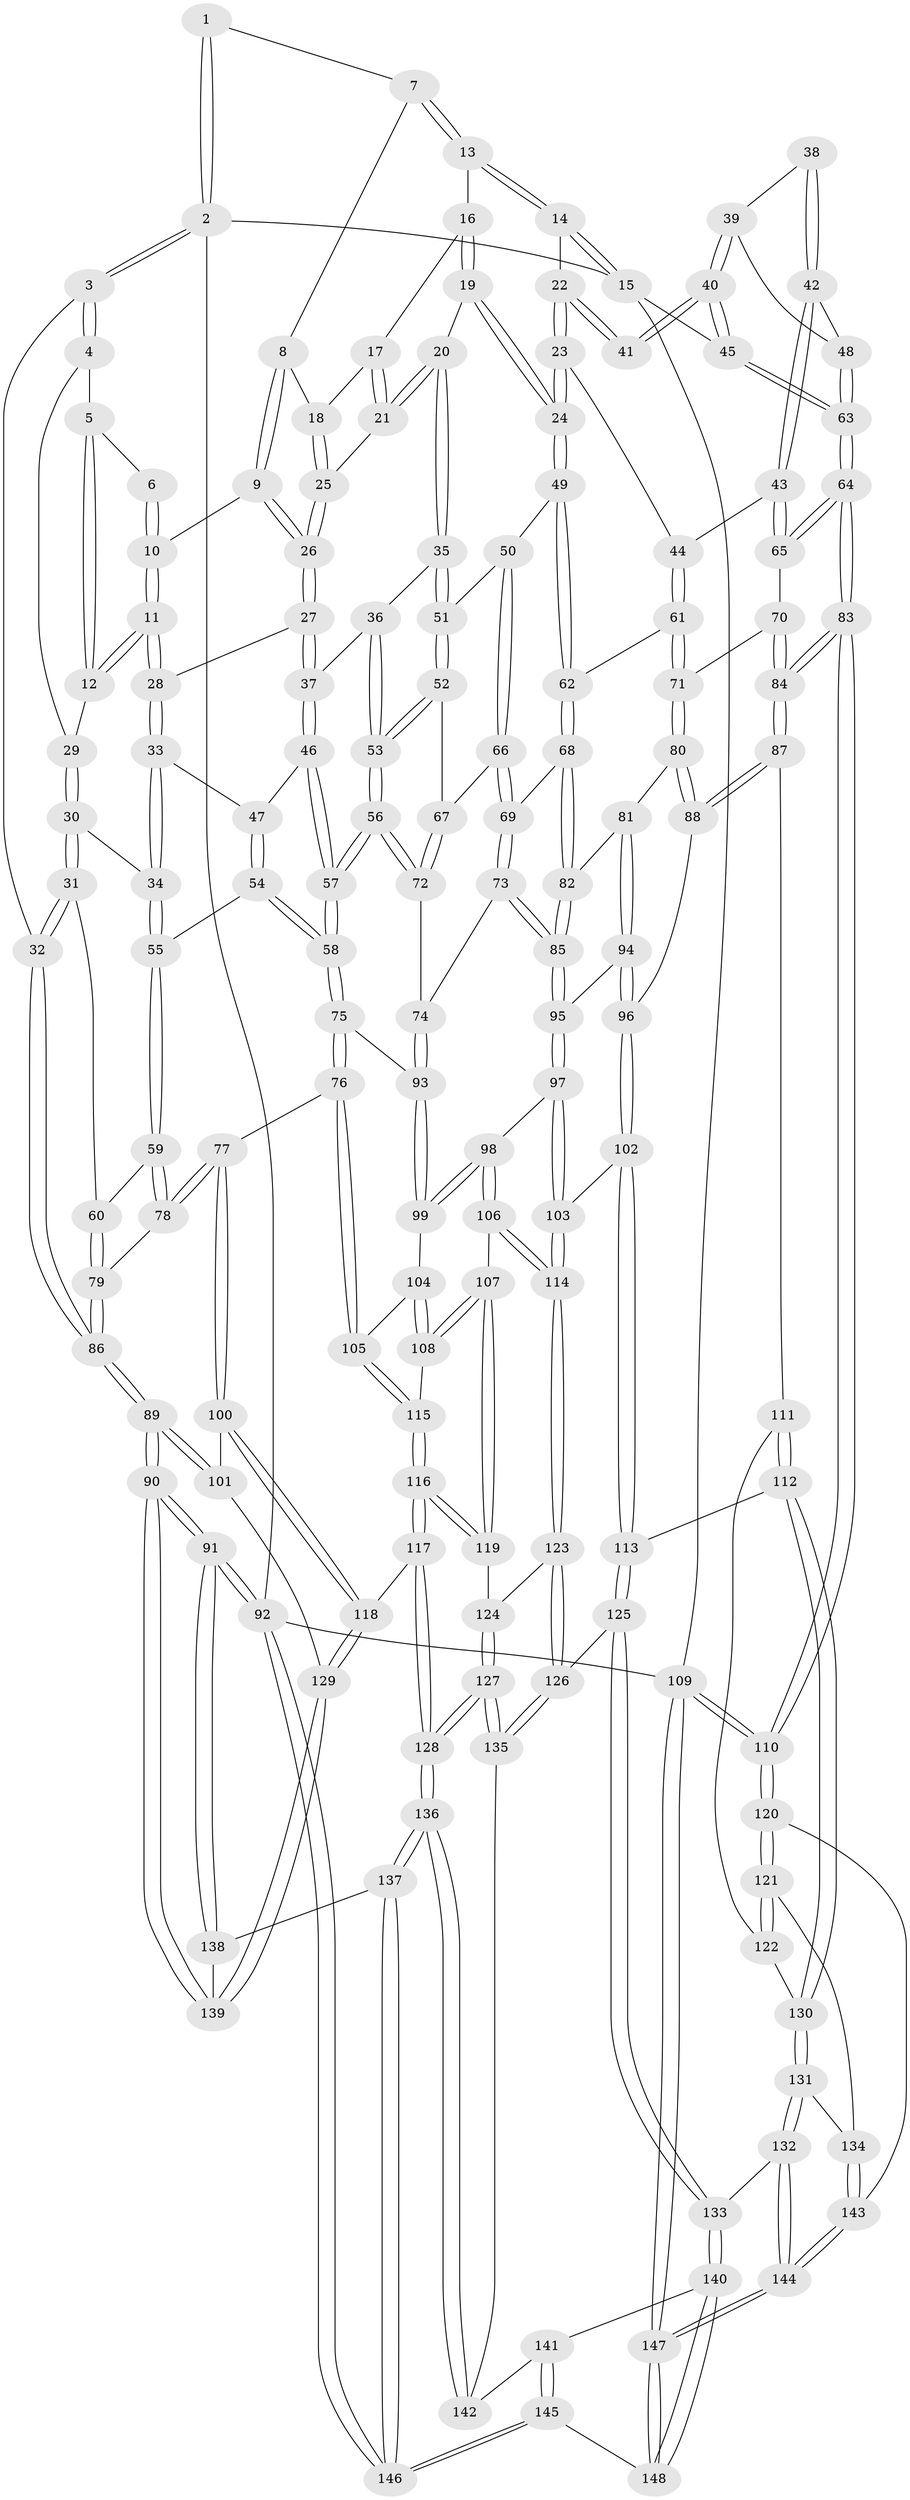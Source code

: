 // Generated by graph-tools (version 1.1) at 2025/00/03/09/25 05:00:49]
// undirected, 148 vertices, 367 edges
graph export_dot {
graph [start="1"]
  node [color=gray90,style=filled];
  1 [pos="+0.23517242709023975+0"];
  2 [pos="+0+0"];
  3 [pos="+0+0.16727014531750845"];
  4 [pos="+0.08123809263323803+0.07627718349970726"];
  5 [pos="+0.20625470460416134+0"];
  6 [pos="+0.22542615449601722+0"];
  7 [pos="+0.42123891436250316+0"];
  8 [pos="+0.3340675454641743+0.08427884799412169"];
  9 [pos="+0.3174890417561586+0.09299924263558806"];
  10 [pos="+0.2991423246904751+0.0899993610662213"];
  11 [pos="+0.21316502524083253+0.1321473140477512"];
  12 [pos="+0.20495186586833153+0.12647583029675852"];
  13 [pos="+0.5566837591581826+0"];
  14 [pos="+0.9762242578777367+0"];
  15 [pos="+1+0"];
  16 [pos="+0.5563253336349812+0"];
  17 [pos="+0.4986191812704839+0"];
  18 [pos="+0.37899005762096605+0.09844212995664157"];
  19 [pos="+0.6259445744661495+0.18340011124603972"];
  20 [pos="+0.5213801280684954+0.21109992140003236"];
  21 [pos="+0.4476377405896025+0.14799450786999574"];
  22 [pos="+0.858548314426447+0.105946998980008"];
  23 [pos="+0.7546236903779912+0.22331884608549063"];
  24 [pos="+0.6857018472386326+0.2333796379937939"];
  25 [pos="+0.39407763665877227+0.16013986540650105"];
  26 [pos="+0.3487146424337834+0.20562297084845008"];
  27 [pos="+0.34821583013353313+0.20657625618011954"];
  28 [pos="+0.23800497151192246+0.17726191496779412"];
  29 [pos="+0.1703974549400027+0.13184104185985174"];
  30 [pos="+0.09474467764186312+0.21062015753451147"];
  31 [pos="+0+0.19883553585539188"];
  32 [pos="+0+0.19055257252180788"];
  33 [pos="+0.2151563263232426+0.2369719768491622"];
  34 [pos="+0.17535636304105812+0.2930502919903501"];
  35 [pos="+0.4829729786367855+0.25653966590950167"];
  36 [pos="+0.46746228552925934+0.2645978624886924"];
  37 [pos="+0.36421842532672133+0.26507386457495236"];
  38 [pos="+0.9212079924619156+0.17697421856323117"];
  39 [pos="+0.9676655620520748+0.2570404227101776"];
  40 [pos="+1+0.22589736339313682"];
  41 [pos="+0.9203508801638215+0.17409771094550275"];
  42 [pos="+0.904272441933692+0.31818673420803884"];
  43 [pos="+0.8926132075581227+0.3234531361671615"];
  44 [pos="+0.8121111490114337+0.2844294436167168"];
  45 [pos="+1+0.22631563995026355"];
  46 [pos="+0.3620804276599018+0.26951228953635364"];
  47 [pos="+0.323677291307511+0.28777590625435256"];
  48 [pos="+0.9191574366895049+0.3148060587636668"];
  49 [pos="+0.6831790136570138+0.2409527215730581"];
  50 [pos="+0.635508462344283+0.30677328220411915"];
  51 [pos="+0.5255374121804087+0.3156789687611037"];
  52 [pos="+0.5182339765460445+0.3651927386326092"];
  53 [pos="+0.46806173240302396+0.3894521680054105"];
  54 [pos="+0.28683214838678855+0.3164220132541069"];
  55 [pos="+0.1787880729763867+0.35894707081104255"];
  56 [pos="+0.4100451364492914+0.46570028636328636"];
  57 [pos="+0.4086454502946586+0.4662182402496607"];
  58 [pos="+0.377617010130006+0.4968993831992443"];
  59 [pos="+0.17529938396246397+0.36743669222472847"];
  60 [pos="+0.004980736163163424+0.3246106139857587"];
  61 [pos="+0.7867308740242828+0.4271071586861855"];
  62 [pos="+0.7296194468848082+0.41940730921355884"];
  63 [pos="+1+0.4255783181938076"];
  64 [pos="+1+0.4933012773609373"];
  65 [pos="+0.894862765325335+0.3865550834950946"];
  66 [pos="+0.6091996794725463+0.3667462258216851"];
  67 [pos="+0.590528452380898+0.3756819177103465"];
  68 [pos="+0.6898936535026594+0.4516422367544594"];
  69 [pos="+0.6608120190089167+0.45591256772702005"];
  70 [pos="+0.8680541964196761+0.4400354988027156"];
  71 [pos="+0.8304627090626272+0.46371384512637065"];
  72 [pos="+0.5341228387769533+0.47967208922657506"];
  73 [pos="+0.6153607603565633+0.5121665684020876"];
  74 [pos="+0.5750834199606257+0.5059963771751266"];
  75 [pos="+0.3711230546822695+0.5046589444585475"];
  76 [pos="+0.3289094358260749+0.5375719187567024"];
  77 [pos="+0.22752526965165612+0.5125227709850619"];
  78 [pos="+0.19262875161052856+0.4830632388904049"];
  79 [pos="+0.07474078831315147+0.503846358021035"];
  80 [pos="+0.8252680780258307+0.5012123502690622"];
  81 [pos="+0.7469481855406487+0.5336789646346158"];
  82 [pos="+0.7347592852472457+0.5171519343188389"];
  83 [pos="+1+0.5753002091438508"];
  84 [pos="+1+0.575064533735025"];
  85 [pos="+0.6167606147818484+0.5147735110359777"];
  86 [pos="+0+0.6120318038200833"];
  87 [pos="+0.9124370313223116+0.6089980769725287"];
  88 [pos="+0.879574016910869+0.5915598170370968"];
  89 [pos="+0+0.6813902866179229"];
  90 [pos="+0+1"];
  91 [pos="+0+1"];
  92 [pos="+0+1"];
  93 [pos="+0.5319908839297336+0.5996762850022422"];
  94 [pos="+0.7215473247350116+0.5766135413311607"];
  95 [pos="+0.6458081168199713+0.5713533191971908"];
  96 [pos="+0.7558121007859525+0.6352969106973643"];
  97 [pos="+0.6148634935279644+0.6380836699186698"];
  98 [pos="+0.5609101638508212+0.6355721681447918"];
  99 [pos="+0.5372984298075754+0.6142699053690887"];
  100 [pos="+0.13755124025552254+0.6756722558765471"];
  101 [pos="+0+0.7093392293003723"];
  102 [pos="+0.7385906060620874+0.7030056702285242"];
  103 [pos="+0.6302702754806211+0.6672738651630756"];
  104 [pos="+0.5042536674008025+0.62926702709607"];
  105 [pos="+0.33419530950608173+0.5601801068388409"];
  106 [pos="+0.5175626141448051+0.7064672717144449"];
  107 [pos="+0.4839965521857475+0.7154419054035693"];
  108 [pos="+0.459070465507311+0.6793070417623267"];
  109 [pos="+1+1"];
  110 [pos="+1+0.8247046606017885"];
  111 [pos="+0.8793400638548011+0.6882977902199083"];
  112 [pos="+0.7902579182492584+0.7679519214656312"];
  113 [pos="+0.7586973117389377+0.754503824041748"];
  114 [pos="+0.5949060643005989+0.7489972835317565"];
  115 [pos="+0.34014189365203923+0.5955496285135059"];
  116 [pos="+0.3115288627731966+0.7335969520757244"];
  117 [pos="+0.2792505210229693+0.790446881709647"];
  118 [pos="+0.24548103286109593+0.7932074059958488"];
  119 [pos="+0.46916014913679854+0.7553922108950514"];
  120 [pos="+1+0.8282996865222493"];
  121 [pos="+1+0.805777688140626"];
  122 [pos="+0.9640622982389548+0.788011981854459"];
  123 [pos="+0.6101102698489139+0.8152206565026597"];
  124 [pos="+0.4706235539312683+0.762926588326369"];
  125 [pos="+0.6589032571131117+0.8174457515543236"];
  126 [pos="+0.6151871897906116+0.8241520803127523"];
  127 [pos="+0.4374781706999417+0.887925417685951"];
  128 [pos="+0.39193940788435694+0.9328865173650627"];
  129 [pos="+0.1582795803674459+0.855071163909742"];
  130 [pos="+0.8143113716484217+0.8031304778236573"];
  131 [pos="+0.8232138625850932+0.8714830238215063"];
  132 [pos="+0.7751313827230867+0.9199046723473291"];
  133 [pos="+0.7410923934568314+0.9245763273494964"];
  134 [pos="+0.8470684531378022+0.8852327453890989"];
  135 [pos="+0.6051439223341506+0.8418496802514582"];
  136 [pos="+0.3915914347010675+1"];
  137 [pos="+0.37691396819757017+1"];
  138 [pos="+0.18979668836405378+0.9467094651228155"];
  139 [pos="+0.14940967205880643+0.8779948663277622"];
  140 [pos="+0.6865184632880232+0.9715656922179773"];
  141 [pos="+0.611690201883174+0.9030270693047256"];
  142 [pos="+0.6112563662429594+0.90194914218686"];
  143 [pos="+0.8974191769225742+0.9367591290952187"];
  144 [pos="+0.8674293835805668+1"];
  145 [pos="+0.4945310394413977+1"];
  146 [pos="+0.38215029178797505+1"];
  147 [pos="+0.8795400033160733+1"];
  148 [pos="+0.6534074939562077+1"];
  1 -- 2;
  1 -- 2;
  1 -- 7;
  2 -- 3;
  2 -- 3;
  2 -- 15;
  2 -- 92;
  3 -- 4;
  3 -- 4;
  3 -- 32;
  4 -- 5;
  4 -- 29;
  5 -- 6;
  5 -- 12;
  5 -- 12;
  6 -- 10;
  6 -- 10;
  7 -- 8;
  7 -- 13;
  7 -- 13;
  8 -- 9;
  8 -- 9;
  8 -- 18;
  9 -- 10;
  9 -- 26;
  9 -- 26;
  10 -- 11;
  10 -- 11;
  11 -- 12;
  11 -- 12;
  11 -- 28;
  11 -- 28;
  12 -- 29;
  13 -- 14;
  13 -- 14;
  13 -- 16;
  14 -- 15;
  14 -- 15;
  14 -- 22;
  15 -- 45;
  15 -- 109;
  16 -- 17;
  16 -- 19;
  16 -- 19;
  17 -- 18;
  17 -- 21;
  17 -- 21;
  18 -- 25;
  18 -- 25;
  19 -- 20;
  19 -- 24;
  19 -- 24;
  20 -- 21;
  20 -- 21;
  20 -- 35;
  20 -- 35;
  21 -- 25;
  22 -- 23;
  22 -- 23;
  22 -- 41;
  22 -- 41;
  23 -- 24;
  23 -- 24;
  23 -- 44;
  24 -- 49;
  24 -- 49;
  25 -- 26;
  25 -- 26;
  26 -- 27;
  26 -- 27;
  27 -- 28;
  27 -- 37;
  27 -- 37;
  28 -- 33;
  28 -- 33;
  29 -- 30;
  29 -- 30;
  30 -- 31;
  30 -- 31;
  30 -- 34;
  31 -- 32;
  31 -- 32;
  31 -- 60;
  32 -- 86;
  32 -- 86;
  33 -- 34;
  33 -- 34;
  33 -- 47;
  34 -- 55;
  34 -- 55;
  35 -- 36;
  35 -- 51;
  35 -- 51;
  36 -- 37;
  36 -- 53;
  36 -- 53;
  37 -- 46;
  37 -- 46;
  38 -- 39;
  38 -- 42;
  38 -- 42;
  39 -- 40;
  39 -- 40;
  39 -- 48;
  40 -- 41;
  40 -- 41;
  40 -- 45;
  40 -- 45;
  42 -- 43;
  42 -- 43;
  42 -- 48;
  43 -- 44;
  43 -- 65;
  43 -- 65;
  44 -- 61;
  44 -- 61;
  45 -- 63;
  45 -- 63;
  46 -- 47;
  46 -- 57;
  46 -- 57;
  47 -- 54;
  47 -- 54;
  48 -- 63;
  48 -- 63;
  49 -- 50;
  49 -- 62;
  49 -- 62;
  50 -- 51;
  50 -- 66;
  50 -- 66;
  51 -- 52;
  51 -- 52;
  52 -- 53;
  52 -- 53;
  52 -- 67;
  53 -- 56;
  53 -- 56;
  54 -- 55;
  54 -- 58;
  54 -- 58;
  55 -- 59;
  55 -- 59;
  56 -- 57;
  56 -- 57;
  56 -- 72;
  56 -- 72;
  57 -- 58;
  57 -- 58;
  58 -- 75;
  58 -- 75;
  59 -- 60;
  59 -- 78;
  59 -- 78;
  60 -- 79;
  60 -- 79;
  61 -- 62;
  61 -- 71;
  61 -- 71;
  62 -- 68;
  62 -- 68;
  63 -- 64;
  63 -- 64;
  64 -- 65;
  64 -- 65;
  64 -- 83;
  64 -- 83;
  65 -- 70;
  66 -- 67;
  66 -- 69;
  66 -- 69;
  67 -- 72;
  67 -- 72;
  68 -- 69;
  68 -- 82;
  68 -- 82;
  69 -- 73;
  69 -- 73;
  70 -- 71;
  70 -- 84;
  70 -- 84;
  71 -- 80;
  71 -- 80;
  72 -- 74;
  73 -- 74;
  73 -- 85;
  73 -- 85;
  74 -- 93;
  74 -- 93;
  75 -- 76;
  75 -- 76;
  75 -- 93;
  76 -- 77;
  76 -- 105;
  76 -- 105;
  77 -- 78;
  77 -- 78;
  77 -- 100;
  77 -- 100;
  78 -- 79;
  79 -- 86;
  79 -- 86;
  80 -- 81;
  80 -- 88;
  80 -- 88;
  81 -- 82;
  81 -- 94;
  81 -- 94;
  82 -- 85;
  82 -- 85;
  83 -- 84;
  83 -- 84;
  83 -- 110;
  83 -- 110;
  84 -- 87;
  84 -- 87;
  85 -- 95;
  85 -- 95;
  86 -- 89;
  86 -- 89;
  87 -- 88;
  87 -- 88;
  87 -- 111;
  88 -- 96;
  89 -- 90;
  89 -- 90;
  89 -- 101;
  89 -- 101;
  90 -- 91;
  90 -- 91;
  90 -- 139;
  90 -- 139;
  91 -- 92;
  91 -- 92;
  91 -- 138;
  91 -- 138;
  92 -- 146;
  92 -- 146;
  92 -- 109;
  93 -- 99;
  93 -- 99;
  94 -- 95;
  94 -- 96;
  94 -- 96;
  95 -- 97;
  95 -- 97;
  96 -- 102;
  96 -- 102;
  97 -- 98;
  97 -- 103;
  97 -- 103;
  98 -- 99;
  98 -- 99;
  98 -- 106;
  98 -- 106;
  99 -- 104;
  100 -- 101;
  100 -- 118;
  100 -- 118;
  101 -- 129;
  102 -- 103;
  102 -- 113;
  102 -- 113;
  103 -- 114;
  103 -- 114;
  104 -- 105;
  104 -- 108;
  104 -- 108;
  105 -- 115;
  105 -- 115;
  106 -- 107;
  106 -- 114;
  106 -- 114;
  107 -- 108;
  107 -- 108;
  107 -- 119;
  107 -- 119;
  108 -- 115;
  109 -- 110;
  109 -- 110;
  109 -- 147;
  109 -- 147;
  110 -- 120;
  110 -- 120;
  111 -- 112;
  111 -- 112;
  111 -- 122;
  112 -- 113;
  112 -- 130;
  112 -- 130;
  113 -- 125;
  113 -- 125;
  114 -- 123;
  114 -- 123;
  115 -- 116;
  115 -- 116;
  116 -- 117;
  116 -- 117;
  116 -- 119;
  116 -- 119;
  117 -- 118;
  117 -- 128;
  117 -- 128;
  118 -- 129;
  118 -- 129;
  119 -- 124;
  120 -- 121;
  120 -- 121;
  120 -- 143;
  121 -- 122;
  121 -- 122;
  121 -- 134;
  122 -- 130;
  123 -- 124;
  123 -- 126;
  123 -- 126;
  124 -- 127;
  124 -- 127;
  125 -- 126;
  125 -- 133;
  125 -- 133;
  126 -- 135;
  126 -- 135;
  127 -- 128;
  127 -- 128;
  127 -- 135;
  127 -- 135;
  128 -- 136;
  128 -- 136;
  129 -- 139;
  129 -- 139;
  130 -- 131;
  130 -- 131;
  131 -- 132;
  131 -- 132;
  131 -- 134;
  132 -- 133;
  132 -- 144;
  132 -- 144;
  133 -- 140;
  133 -- 140;
  134 -- 143;
  134 -- 143;
  135 -- 142;
  136 -- 137;
  136 -- 137;
  136 -- 142;
  136 -- 142;
  137 -- 138;
  137 -- 146;
  137 -- 146;
  138 -- 139;
  140 -- 141;
  140 -- 148;
  140 -- 148;
  141 -- 142;
  141 -- 145;
  141 -- 145;
  143 -- 144;
  143 -- 144;
  144 -- 147;
  144 -- 147;
  145 -- 146;
  145 -- 146;
  145 -- 148;
  147 -- 148;
  147 -- 148;
}
